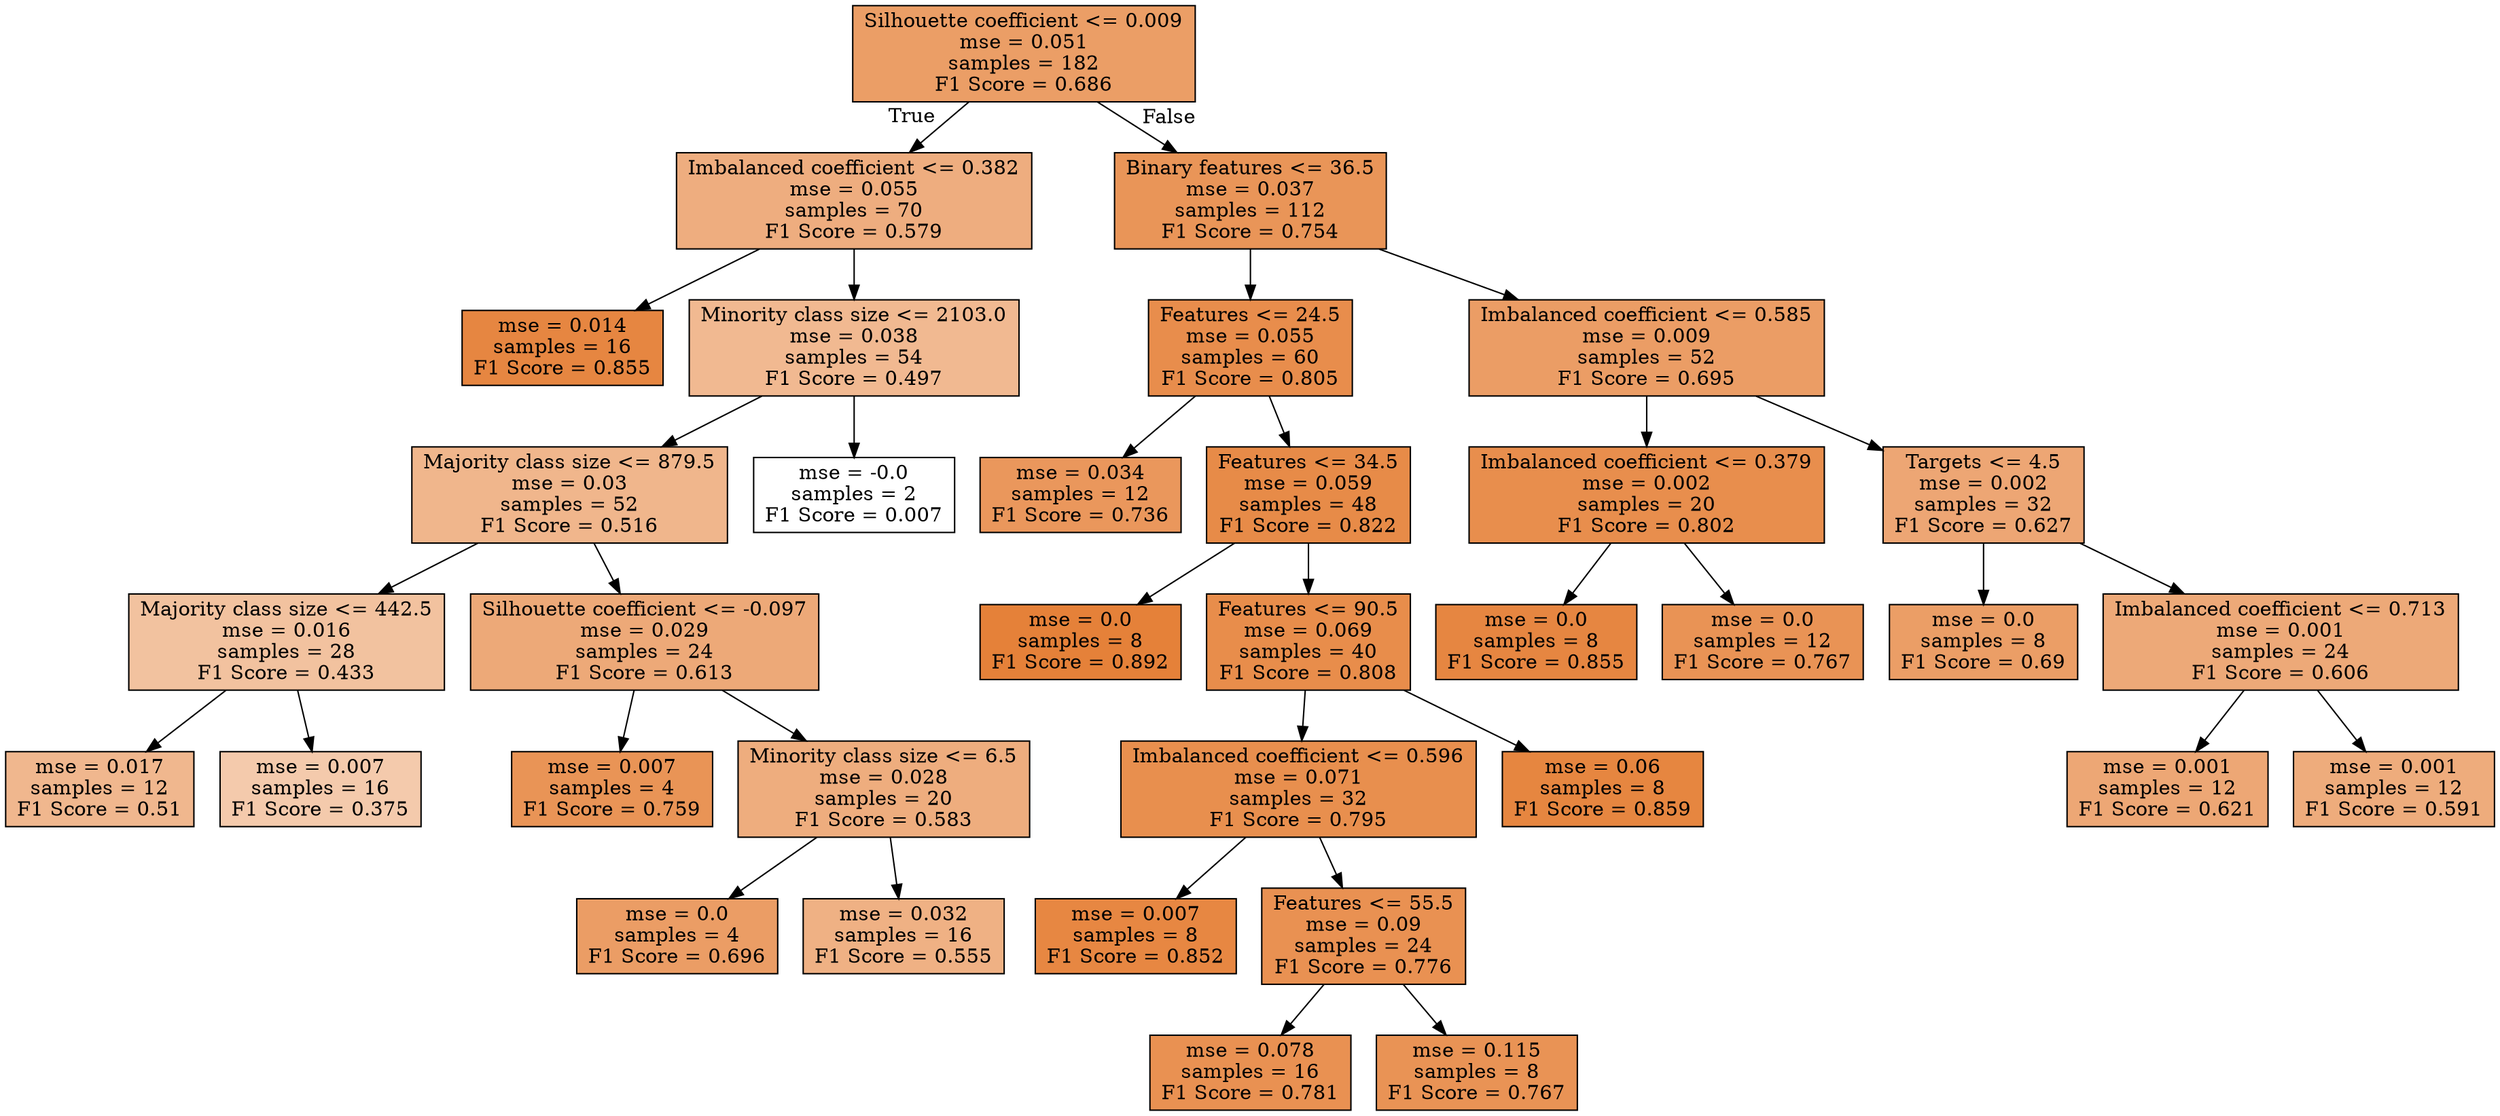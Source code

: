 digraph Tree {
node [shape=box, style="filled", color="black"] ;
0 [label="Silhouette coefficient <= 0.009\nmse = 0.051\nsamples = 182\nF1 Score = 0.686", fillcolor="#e58139c4"] ;
1 [label="Imbalanced coefficient <= 0.382\nmse = 0.055\nsamples = 70\nF1 Score = 0.579", fillcolor="#e58139a5"] ;
0 -> 1 [labeldistance=2.5, labelangle=45, headlabel="True"] ;
2 [label="mse = 0.014\nsamples = 16\nF1 Score = 0.855", fillcolor="#e58139f4"] ;
1 -> 2 ;
3 [label="Minority class size <= 2103.0\nmse = 0.038\nsamples = 54\nF1 Score = 0.497", fillcolor="#e581398d"] ;
1 -> 3 ;
4 [label="Majority class size <= 879.5\nmse = 0.03\nsamples = 52\nF1 Score = 0.516", fillcolor="#e5813993"] ;
3 -> 4 ;
5 [label="Majority class size <= 442.5\nmse = 0.016\nsamples = 28\nF1 Score = 0.433", fillcolor="#e581397b"] ;
4 -> 5 ;
6 [label="mse = 0.017\nsamples = 12\nF1 Score = 0.51", fillcolor="#e5813991"] ;
5 -> 6 ;
7 [label="mse = 0.007\nsamples = 16\nF1 Score = 0.375", fillcolor="#e581396a"] ;
5 -> 7 ;
8 [label="Silhouette coefficient <= -0.097\nmse = 0.029\nsamples = 24\nF1 Score = 0.613", fillcolor="#e58139ae"] ;
4 -> 8 ;
9 [label="mse = 0.007\nsamples = 4\nF1 Score = 0.759", fillcolor="#e58139d9"] ;
8 -> 9 ;
10 [label="Minority class size <= 6.5\nmse = 0.028\nsamples = 20\nF1 Score = 0.583", fillcolor="#e58139a6"] ;
8 -> 10 ;
11 [label="mse = 0.0\nsamples = 4\nF1 Score = 0.696", fillcolor="#e58139c6"] ;
10 -> 11 ;
12 [label="mse = 0.032\nsamples = 16\nF1 Score = 0.555", fillcolor="#e581399e"] ;
10 -> 12 ;
13 [label="mse = -0.0\nsamples = 2\nF1 Score = 0.007", fillcolor="#e5813900"] ;
3 -> 13 ;
14 [label="Binary features <= 36.5\nmse = 0.037\nsamples = 112\nF1 Score = 0.754", fillcolor="#e58139d7"] ;
0 -> 14 [labeldistance=2.5, labelangle=-45, headlabel="False"] ;
15 [label="Features <= 24.5\nmse = 0.055\nsamples = 60\nF1 Score = 0.805", fillcolor="#e58139e6"] ;
14 -> 15 ;
16 [label="mse = 0.034\nsamples = 12\nF1 Score = 0.736", fillcolor="#e58139d2"] ;
15 -> 16 ;
17 [label="Features <= 34.5\nmse = 0.059\nsamples = 48\nF1 Score = 0.822", fillcolor="#e58139eb"] ;
15 -> 17 ;
18 [label="mse = 0.0\nsamples = 8\nF1 Score = 0.892", fillcolor="#e58139ff"] ;
17 -> 18 ;
19 [label="Features <= 90.5\nmse = 0.069\nsamples = 40\nF1 Score = 0.808", fillcolor="#e58139e7"] ;
17 -> 19 ;
20 [label="Imbalanced coefficient <= 0.596\nmse = 0.071\nsamples = 32\nF1 Score = 0.795", fillcolor="#e58139e3"] ;
19 -> 20 ;
21 [label="mse = 0.007\nsamples = 8\nF1 Score = 0.852", fillcolor="#e58139f3"] ;
20 -> 21 ;
22 [label="Features <= 55.5\nmse = 0.09\nsamples = 24\nF1 Score = 0.776", fillcolor="#e58139de"] ;
20 -> 22 ;
23 [label="mse = 0.078\nsamples = 16\nF1 Score = 0.781", fillcolor="#e58139df"] ;
22 -> 23 ;
24 [label="mse = 0.115\nsamples = 8\nF1 Score = 0.767", fillcolor="#e58139db"] ;
22 -> 24 ;
25 [label="mse = 0.06\nsamples = 8\nF1 Score = 0.859", fillcolor="#e58139f5"] ;
19 -> 25 ;
26 [label="Imbalanced coefficient <= 0.585\nmse = 0.009\nsamples = 52\nF1 Score = 0.695", fillcolor="#e58139c6"] ;
14 -> 26 ;
27 [label="Imbalanced coefficient <= 0.379\nmse = 0.002\nsamples = 20\nF1 Score = 0.802", fillcolor="#e58139e5"] ;
26 -> 27 ;
28 [label="mse = 0.0\nsamples = 8\nF1 Score = 0.855", fillcolor="#e58139f4"] ;
27 -> 28 ;
29 [label="mse = 0.0\nsamples = 12\nF1 Score = 0.767", fillcolor="#e58139db"] ;
27 -> 29 ;
30 [label="Targets <= 4.5\nmse = 0.002\nsamples = 32\nF1 Score = 0.627", fillcolor="#e58139b3"] ;
26 -> 30 ;
31 [label="mse = 0.0\nsamples = 8\nF1 Score = 0.69", fillcolor="#e58139c5"] ;
30 -> 31 ;
32 [label="Imbalanced coefficient <= 0.713\nmse = 0.001\nsamples = 24\nF1 Score = 0.606", fillcolor="#e58139ad"] ;
30 -> 32 ;
33 [label="mse = 0.001\nsamples = 12\nF1 Score = 0.621", fillcolor="#e58139b1"] ;
32 -> 33 ;
34 [label="mse = 0.001\nsamples = 12\nF1 Score = 0.591", fillcolor="#e58139a8"] ;
32 -> 34 ;
}